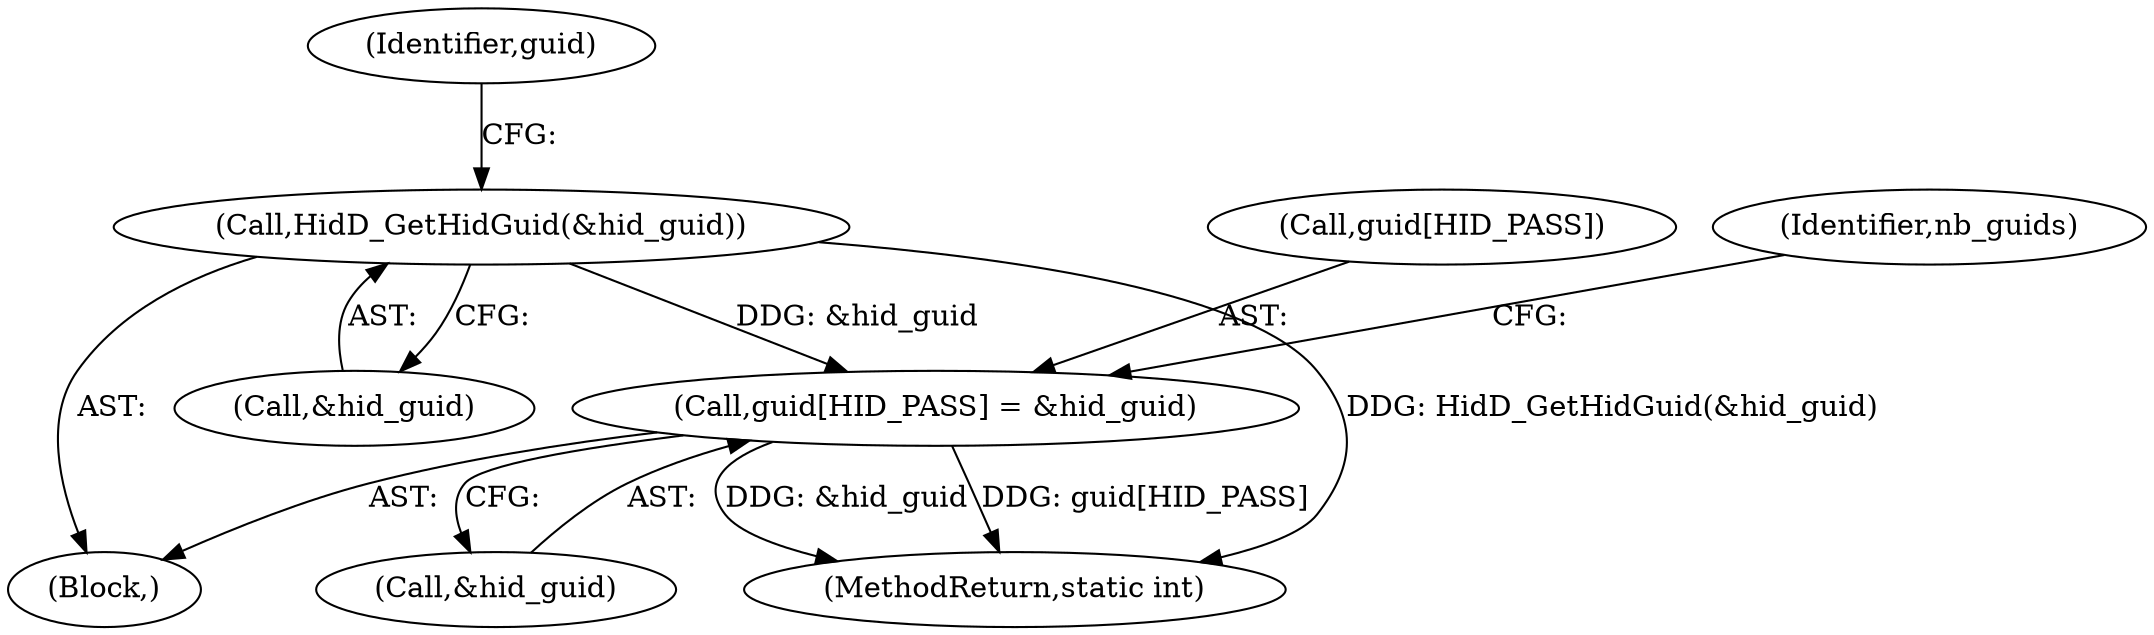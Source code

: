 digraph "1_Chrome_ac149a8d4371c0e01e0934fdd57b09e86f96b5b9_29@del" {
"1000194" [label="(Call,HidD_GetHidGuid(&hid_guid))"];
"1000197" [label="(Call,guid[HID_PASS] = &hid_guid)"];
"1000199" [label="(Identifier,guid)"];
"1000195" [label="(Call,&hid_guid)"];
"1000194" [label="(Call,HidD_GetHidGuid(&hid_guid))"];
"1001103" [label="(MethodReturn,static int)"];
"1000201" [label="(Call,&hid_guid)"];
"1000107" [label="(Block,)"];
"1000198" [label="(Call,guid[HID_PASS])"];
"1000197" [label="(Call,guid[HID_PASS] = &hid_guid)"];
"1000204" [label="(Identifier,nb_guids)"];
"1000194" -> "1000107"  [label="AST: "];
"1000194" -> "1000195"  [label="CFG: "];
"1000195" -> "1000194"  [label="AST: "];
"1000199" -> "1000194"  [label="CFG: "];
"1000194" -> "1001103"  [label="DDG: HidD_GetHidGuid(&hid_guid)"];
"1000194" -> "1000197"  [label="DDG: &hid_guid"];
"1000197" -> "1000107"  [label="AST: "];
"1000197" -> "1000201"  [label="CFG: "];
"1000198" -> "1000197"  [label="AST: "];
"1000201" -> "1000197"  [label="AST: "];
"1000204" -> "1000197"  [label="CFG: "];
"1000197" -> "1001103"  [label="DDG: &hid_guid"];
"1000197" -> "1001103"  [label="DDG: guid[HID_PASS]"];
}
